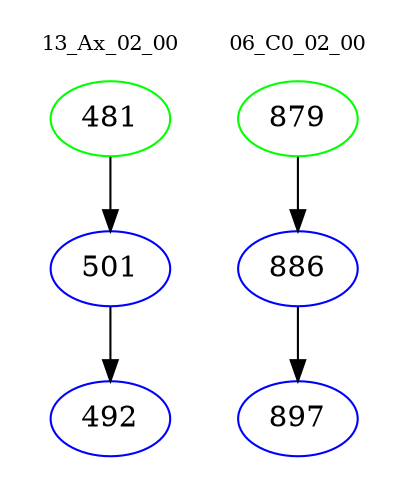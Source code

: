 digraph{
subgraph cluster_0 {
color = white
label = "13_Ax_02_00";
fontsize=10;
T0_481 [label="481", color="green"]
T0_481 -> T0_501 [color="black"]
T0_501 [label="501", color="blue"]
T0_501 -> T0_492 [color="black"]
T0_492 [label="492", color="blue"]
}
subgraph cluster_1 {
color = white
label = "06_C0_02_00";
fontsize=10;
T1_879 [label="879", color="green"]
T1_879 -> T1_886 [color="black"]
T1_886 [label="886", color="blue"]
T1_886 -> T1_897 [color="black"]
T1_897 [label="897", color="blue"]
}
}
